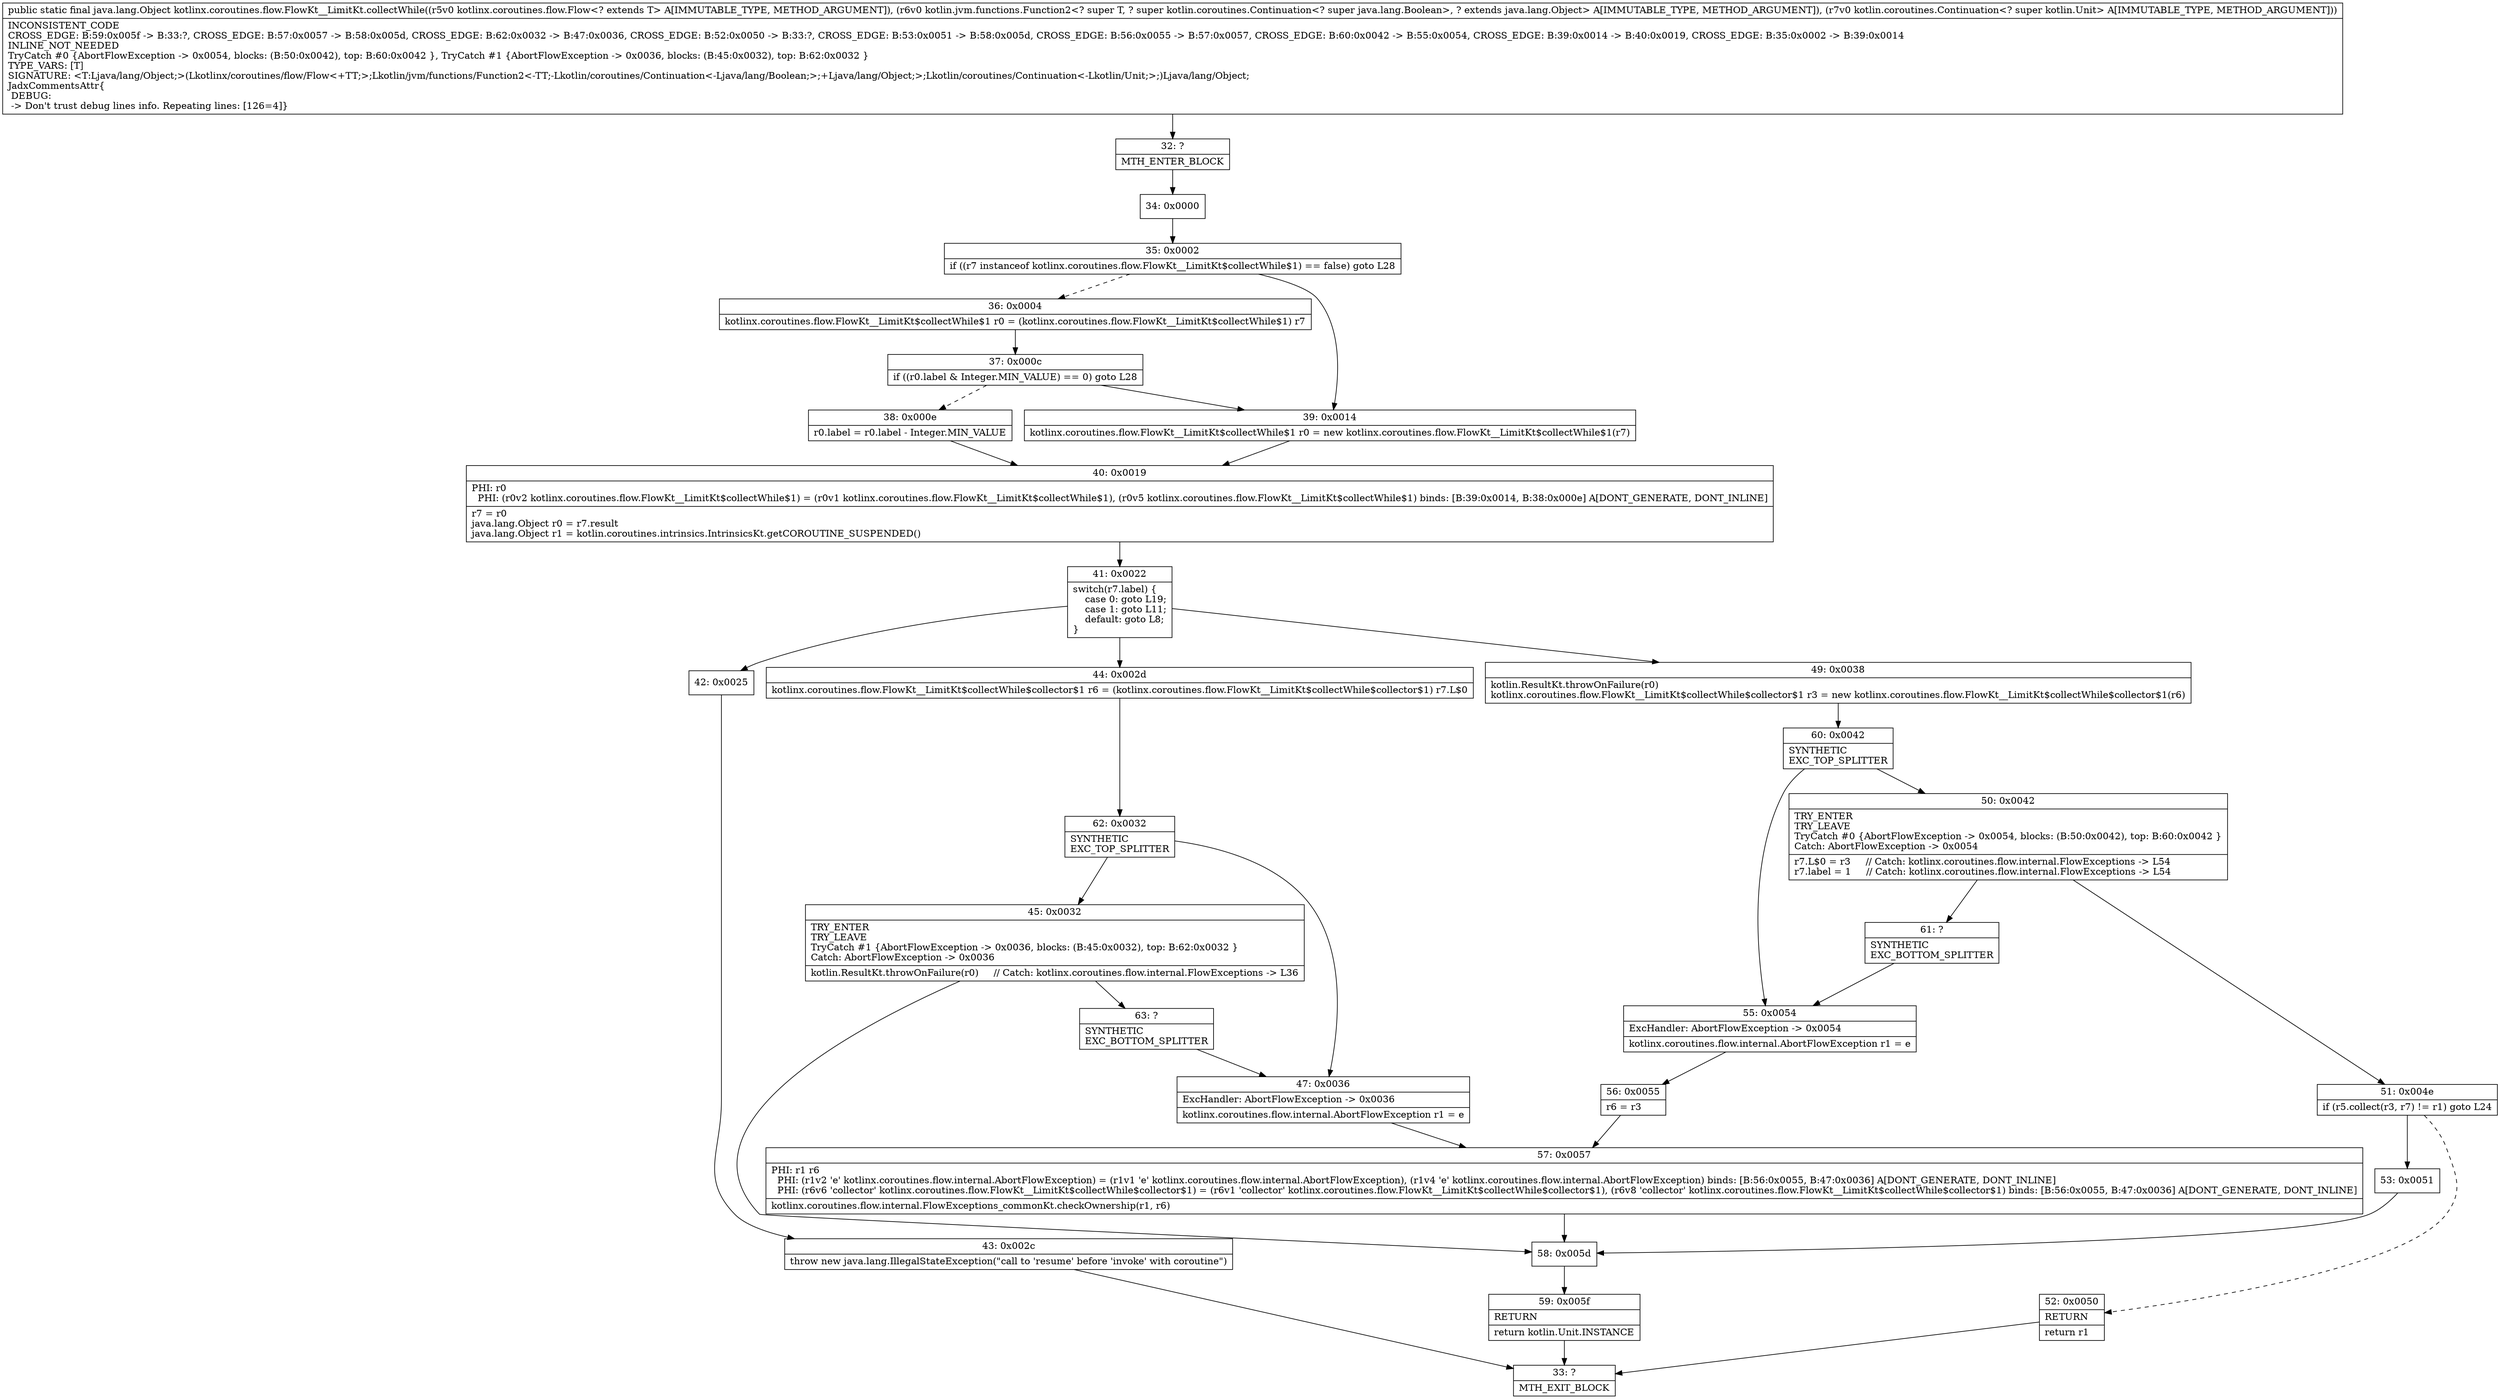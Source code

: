 digraph "CFG forkotlinx.coroutines.flow.FlowKt__LimitKt.collectWhile(Lkotlinx\/coroutines\/flow\/Flow;Lkotlin\/jvm\/functions\/Function2;Lkotlin\/coroutines\/Continuation;)Ljava\/lang\/Object;" {
Node_32 [shape=record,label="{32\:\ ?|MTH_ENTER_BLOCK\l}"];
Node_34 [shape=record,label="{34\:\ 0x0000}"];
Node_35 [shape=record,label="{35\:\ 0x0002|if ((r7 instanceof kotlinx.coroutines.flow.FlowKt__LimitKt$collectWhile$1) == false) goto L28\l}"];
Node_36 [shape=record,label="{36\:\ 0x0004|kotlinx.coroutines.flow.FlowKt__LimitKt$collectWhile$1 r0 = (kotlinx.coroutines.flow.FlowKt__LimitKt$collectWhile$1) r7\l}"];
Node_37 [shape=record,label="{37\:\ 0x000c|if ((r0.label & Integer.MIN_VALUE) == 0) goto L28\l}"];
Node_38 [shape=record,label="{38\:\ 0x000e|r0.label = r0.label \- Integer.MIN_VALUE\l}"];
Node_40 [shape=record,label="{40\:\ 0x0019|PHI: r0 \l  PHI: (r0v2 kotlinx.coroutines.flow.FlowKt__LimitKt$collectWhile$1) = (r0v1 kotlinx.coroutines.flow.FlowKt__LimitKt$collectWhile$1), (r0v5 kotlinx.coroutines.flow.FlowKt__LimitKt$collectWhile$1) binds: [B:39:0x0014, B:38:0x000e] A[DONT_GENERATE, DONT_INLINE]\l|r7 = r0\ljava.lang.Object r0 = r7.result\ljava.lang.Object r1 = kotlin.coroutines.intrinsics.IntrinsicsKt.getCOROUTINE_SUSPENDED()\l}"];
Node_41 [shape=record,label="{41\:\ 0x0022|switch(r7.label) \{\l    case 0: goto L19;\l    case 1: goto L11;\l    default: goto L8;\l\}\l}"];
Node_42 [shape=record,label="{42\:\ 0x0025}"];
Node_43 [shape=record,label="{43\:\ 0x002c|throw new java.lang.IllegalStateException(\"call to 'resume' before 'invoke' with coroutine\")\l}"];
Node_33 [shape=record,label="{33\:\ ?|MTH_EXIT_BLOCK\l}"];
Node_44 [shape=record,label="{44\:\ 0x002d|kotlinx.coroutines.flow.FlowKt__LimitKt$collectWhile$collector$1 r6 = (kotlinx.coroutines.flow.FlowKt__LimitKt$collectWhile$collector$1) r7.L$0\l}"];
Node_62 [shape=record,label="{62\:\ 0x0032|SYNTHETIC\lEXC_TOP_SPLITTER\l}"];
Node_45 [shape=record,label="{45\:\ 0x0032|TRY_ENTER\lTRY_LEAVE\lTryCatch #1 \{AbortFlowException \-\> 0x0036, blocks: (B:45:0x0032), top: B:62:0x0032 \}\lCatch: AbortFlowException \-\> 0x0036\l|kotlin.ResultKt.throwOnFailure(r0)     \/\/ Catch: kotlinx.coroutines.flow.internal.FlowExceptions \-\> L36\l}"];
Node_58 [shape=record,label="{58\:\ 0x005d}"];
Node_59 [shape=record,label="{59\:\ 0x005f|RETURN\l|return kotlin.Unit.INSTANCE\l}"];
Node_63 [shape=record,label="{63\:\ ?|SYNTHETIC\lEXC_BOTTOM_SPLITTER\l}"];
Node_47 [shape=record,label="{47\:\ 0x0036|ExcHandler: AbortFlowException \-\> 0x0036\l|kotlinx.coroutines.flow.internal.AbortFlowException r1 = e\l}"];
Node_57 [shape=record,label="{57\:\ 0x0057|PHI: r1 r6 \l  PHI: (r1v2 'e' kotlinx.coroutines.flow.internal.AbortFlowException) = (r1v1 'e' kotlinx.coroutines.flow.internal.AbortFlowException), (r1v4 'e' kotlinx.coroutines.flow.internal.AbortFlowException) binds: [B:56:0x0055, B:47:0x0036] A[DONT_GENERATE, DONT_INLINE]\l  PHI: (r6v6 'collector' kotlinx.coroutines.flow.FlowKt__LimitKt$collectWhile$collector$1) = (r6v1 'collector' kotlinx.coroutines.flow.FlowKt__LimitKt$collectWhile$collector$1), (r6v8 'collector' kotlinx.coroutines.flow.FlowKt__LimitKt$collectWhile$collector$1) binds: [B:56:0x0055, B:47:0x0036] A[DONT_GENERATE, DONT_INLINE]\l|kotlinx.coroutines.flow.internal.FlowExceptions_commonKt.checkOwnership(r1, r6)\l}"];
Node_49 [shape=record,label="{49\:\ 0x0038|kotlin.ResultKt.throwOnFailure(r0)\lkotlinx.coroutines.flow.FlowKt__LimitKt$collectWhile$collector$1 r3 = new kotlinx.coroutines.flow.FlowKt__LimitKt$collectWhile$collector$1(r6)\l}"];
Node_60 [shape=record,label="{60\:\ 0x0042|SYNTHETIC\lEXC_TOP_SPLITTER\l}"];
Node_50 [shape=record,label="{50\:\ 0x0042|TRY_ENTER\lTRY_LEAVE\lTryCatch #0 \{AbortFlowException \-\> 0x0054, blocks: (B:50:0x0042), top: B:60:0x0042 \}\lCatch: AbortFlowException \-\> 0x0054\l|r7.L$0 = r3     \/\/ Catch: kotlinx.coroutines.flow.internal.FlowExceptions \-\> L54\lr7.label = 1     \/\/ Catch: kotlinx.coroutines.flow.internal.FlowExceptions \-\> L54\l}"];
Node_51 [shape=record,label="{51\:\ 0x004e|if (r5.collect(r3, r7) != r1) goto L24\l}"];
Node_52 [shape=record,label="{52\:\ 0x0050|RETURN\l|return r1\l}"];
Node_53 [shape=record,label="{53\:\ 0x0051}"];
Node_61 [shape=record,label="{61\:\ ?|SYNTHETIC\lEXC_BOTTOM_SPLITTER\l}"];
Node_55 [shape=record,label="{55\:\ 0x0054|ExcHandler: AbortFlowException \-\> 0x0054\l|kotlinx.coroutines.flow.internal.AbortFlowException r1 = e\l}"];
Node_56 [shape=record,label="{56\:\ 0x0055|r6 = r3\l}"];
Node_39 [shape=record,label="{39\:\ 0x0014|kotlinx.coroutines.flow.FlowKt__LimitKt$collectWhile$1 r0 = new kotlinx.coroutines.flow.FlowKt__LimitKt$collectWhile$1(r7)\l}"];
MethodNode[shape=record,label="{public static final java.lang.Object kotlinx.coroutines.flow.FlowKt__LimitKt.collectWhile((r5v0 kotlinx.coroutines.flow.Flow\<? extends T\> A[IMMUTABLE_TYPE, METHOD_ARGUMENT]), (r6v0 kotlin.jvm.functions.Function2\<? super T, ? super kotlin.coroutines.Continuation\<? super java.lang.Boolean\>, ? extends java.lang.Object\> A[IMMUTABLE_TYPE, METHOD_ARGUMENT]), (r7v0 kotlin.coroutines.Continuation\<? super kotlin.Unit\> A[IMMUTABLE_TYPE, METHOD_ARGUMENT]))  | INCONSISTENT_CODE\lCROSS_EDGE: B:59:0x005f \-\> B:33:?, CROSS_EDGE: B:57:0x0057 \-\> B:58:0x005d, CROSS_EDGE: B:62:0x0032 \-\> B:47:0x0036, CROSS_EDGE: B:52:0x0050 \-\> B:33:?, CROSS_EDGE: B:53:0x0051 \-\> B:58:0x005d, CROSS_EDGE: B:56:0x0055 \-\> B:57:0x0057, CROSS_EDGE: B:60:0x0042 \-\> B:55:0x0054, CROSS_EDGE: B:39:0x0014 \-\> B:40:0x0019, CROSS_EDGE: B:35:0x0002 \-\> B:39:0x0014\lINLINE_NOT_NEEDED\lTryCatch #0 \{AbortFlowException \-\> 0x0054, blocks: (B:50:0x0042), top: B:60:0x0042 \}, TryCatch #1 \{AbortFlowException \-\> 0x0036, blocks: (B:45:0x0032), top: B:62:0x0032 \}\lTYPE_VARS: [T]\lSIGNATURE: \<T:Ljava\/lang\/Object;\>(Lkotlinx\/coroutines\/flow\/Flow\<+TT;\>;Lkotlin\/jvm\/functions\/Function2\<\-TT;\-Lkotlin\/coroutines\/Continuation\<\-Ljava\/lang\/Boolean;\>;+Ljava\/lang\/Object;\>;Lkotlin\/coroutines\/Continuation\<\-Lkotlin\/Unit;\>;)Ljava\/lang\/Object;\lJadxCommentsAttr\{\l DEBUG: \l \-\> Don't trust debug lines info. Repeating lines: [126=4]\}\l}"];
MethodNode -> Node_32;Node_32 -> Node_34;
Node_34 -> Node_35;
Node_35 -> Node_36[style=dashed];
Node_35 -> Node_39;
Node_36 -> Node_37;
Node_37 -> Node_38[style=dashed];
Node_37 -> Node_39;
Node_38 -> Node_40;
Node_40 -> Node_41;
Node_41 -> Node_42;
Node_41 -> Node_44;
Node_41 -> Node_49;
Node_42 -> Node_43;
Node_43 -> Node_33;
Node_44 -> Node_62;
Node_62 -> Node_45;
Node_62 -> Node_47;
Node_45 -> Node_58;
Node_45 -> Node_63;
Node_58 -> Node_59;
Node_59 -> Node_33;
Node_63 -> Node_47;
Node_47 -> Node_57;
Node_57 -> Node_58;
Node_49 -> Node_60;
Node_60 -> Node_50;
Node_60 -> Node_55;
Node_50 -> Node_51;
Node_50 -> Node_61;
Node_51 -> Node_52[style=dashed];
Node_51 -> Node_53;
Node_52 -> Node_33;
Node_53 -> Node_58;
Node_61 -> Node_55;
Node_55 -> Node_56;
Node_56 -> Node_57;
Node_39 -> Node_40;
}

